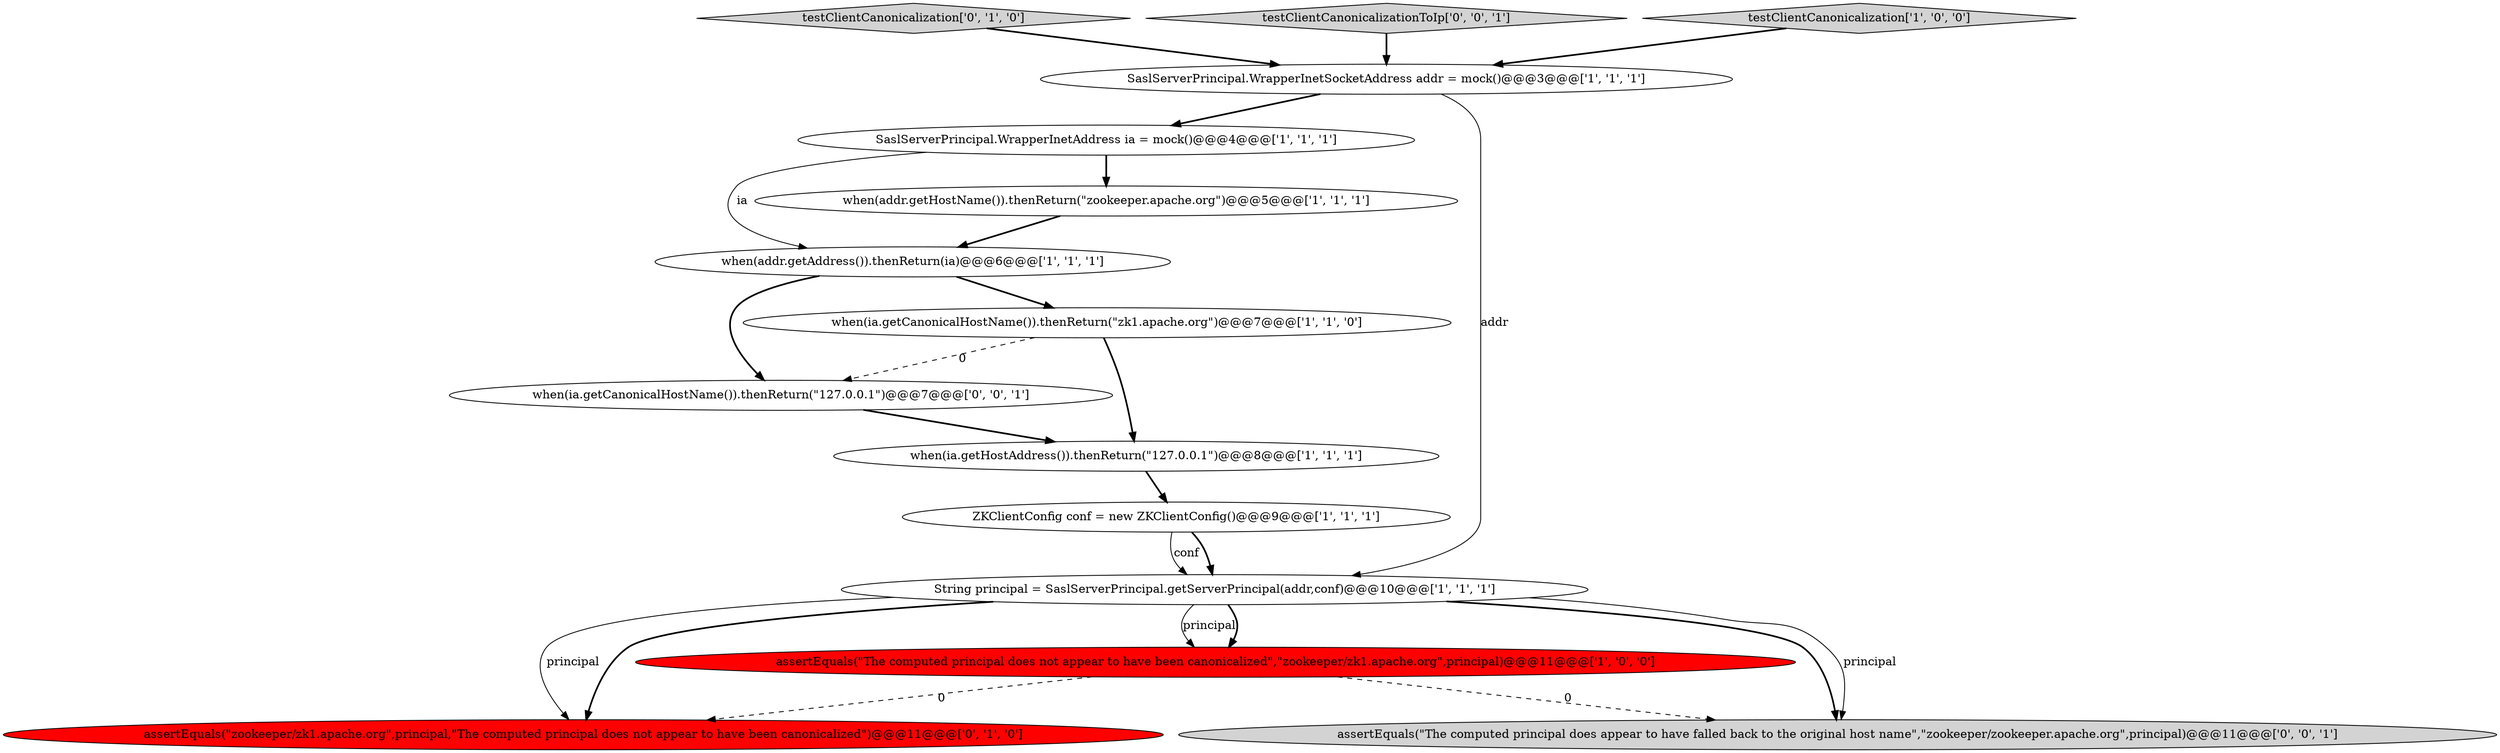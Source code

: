digraph {
5 [style = filled, label = "assertEquals(\"The computed principal does not appear to have been canonicalized\",\"zookeeper/zk1.apache.org\",principal)@@@11@@@['1', '0', '0']", fillcolor = red, shape = ellipse image = "AAA1AAABBB1BBB"];
2 [style = filled, label = "when(addr.getAddress()).thenReturn(ia)@@@6@@@['1', '1', '1']", fillcolor = white, shape = ellipse image = "AAA0AAABBB1BBB"];
14 [style = filled, label = "when(ia.getCanonicalHostName()).thenReturn(\"127.0.0.1\")@@@7@@@['0', '0', '1']", fillcolor = white, shape = ellipse image = "AAA0AAABBB3BBB"];
11 [style = filled, label = "assertEquals(\"zookeeper/zk1.apache.org\",principal,\"The computed principal does not appear to have been canonicalized\")@@@11@@@['0', '1', '0']", fillcolor = red, shape = ellipse image = "AAA1AAABBB2BBB"];
7 [style = filled, label = "SaslServerPrincipal.WrapperInetSocketAddress addr = mock()@@@3@@@['1', '1', '1']", fillcolor = white, shape = ellipse image = "AAA0AAABBB1BBB"];
10 [style = filled, label = "testClientCanonicalization['0', '1', '0']", fillcolor = lightgray, shape = diamond image = "AAA0AAABBB2BBB"];
4 [style = filled, label = "SaslServerPrincipal.WrapperInetAddress ia = mock()@@@4@@@['1', '1', '1']", fillcolor = white, shape = ellipse image = "AAA0AAABBB1BBB"];
12 [style = filled, label = "testClientCanonicalizationToIp['0', '0', '1']", fillcolor = lightgray, shape = diamond image = "AAA0AAABBB3BBB"];
0 [style = filled, label = "String principal = SaslServerPrincipal.getServerPrincipal(addr,conf)@@@10@@@['1', '1', '1']", fillcolor = white, shape = ellipse image = "AAA0AAABBB1BBB"];
9 [style = filled, label = "when(ia.getHostAddress()).thenReturn(\"127.0.0.1\")@@@8@@@['1', '1', '1']", fillcolor = white, shape = ellipse image = "AAA0AAABBB1BBB"];
3 [style = filled, label = "when(ia.getCanonicalHostName()).thenReturn(\"zk1.apache.org\")@@@7@@@['1', '1', '0']", fillcolor = white, shape = ellipse image = "AAA0AAABBB1BBB"];
13 [style = filled, label = "assertEquals(\"The computed principal does appear to have falled back to the original host name\",\"zookeeper/zookeeper.apache.org\",principal)@@@11@@@['0', '0', '1']", fillcolor = lightgray, shape = ellipse image = "AAA0AAABBB3BBB"];
8 [style = filled, label = "when(addr.getHostName()).thenReturn(\"zookeeper.apache.org\")@@@5@@@['1', '1', '1']", fillcolor = white, shape = ellipse image = "AAA0AAABBB1BBB"];
1 [style = filled, label = "testClientCanonicalization['1', '0', '0']", fillcolor = lightgray, shape = diamond image = "AAA0AAABBB1BBB"];
6 [style = filled, label = "ZKClientConfig conf = new ZKClientConfig()@@@9@@@['1', '1', '1']", fillcolor = white, shape = ellipse image = "AAA0AAABBB1BBB"];
5->13 [style = dashed, label="0"];
0->13 [style = bold, label=""];
2->3 [style = bold, label=""];
0->11 [style = bold, label=""];
6->0 [style = bold, label=""];
7->4 [style = bold, label=""];
1->7 [style = bold, label=""];
10->7 [style = bold, label=""];
12->7 [style = bold, label=""];
9->6 [style = bold, label=""];
3->9 [style = bold, label=""];
0->13 [style = solid, label="principal"];
6->0 [style = solid, label="conf"];
4->2 [style = solid, label="ia"];
0->11 [style = solid, label="principal"];
8->2 [style = bold, label=""];
5->11 [style = dashed, label="0"];
2->14 [style = bold, label=""];
4->8 [style = bold, label=""];
14->9 [style = bold, label=""];
0->5 [style = solid, label="principal"];
7->0 [style = solid, label="addr"];
3->14 [style = dashed, label="0"];
0->5 [style = bold, label=""];
}
